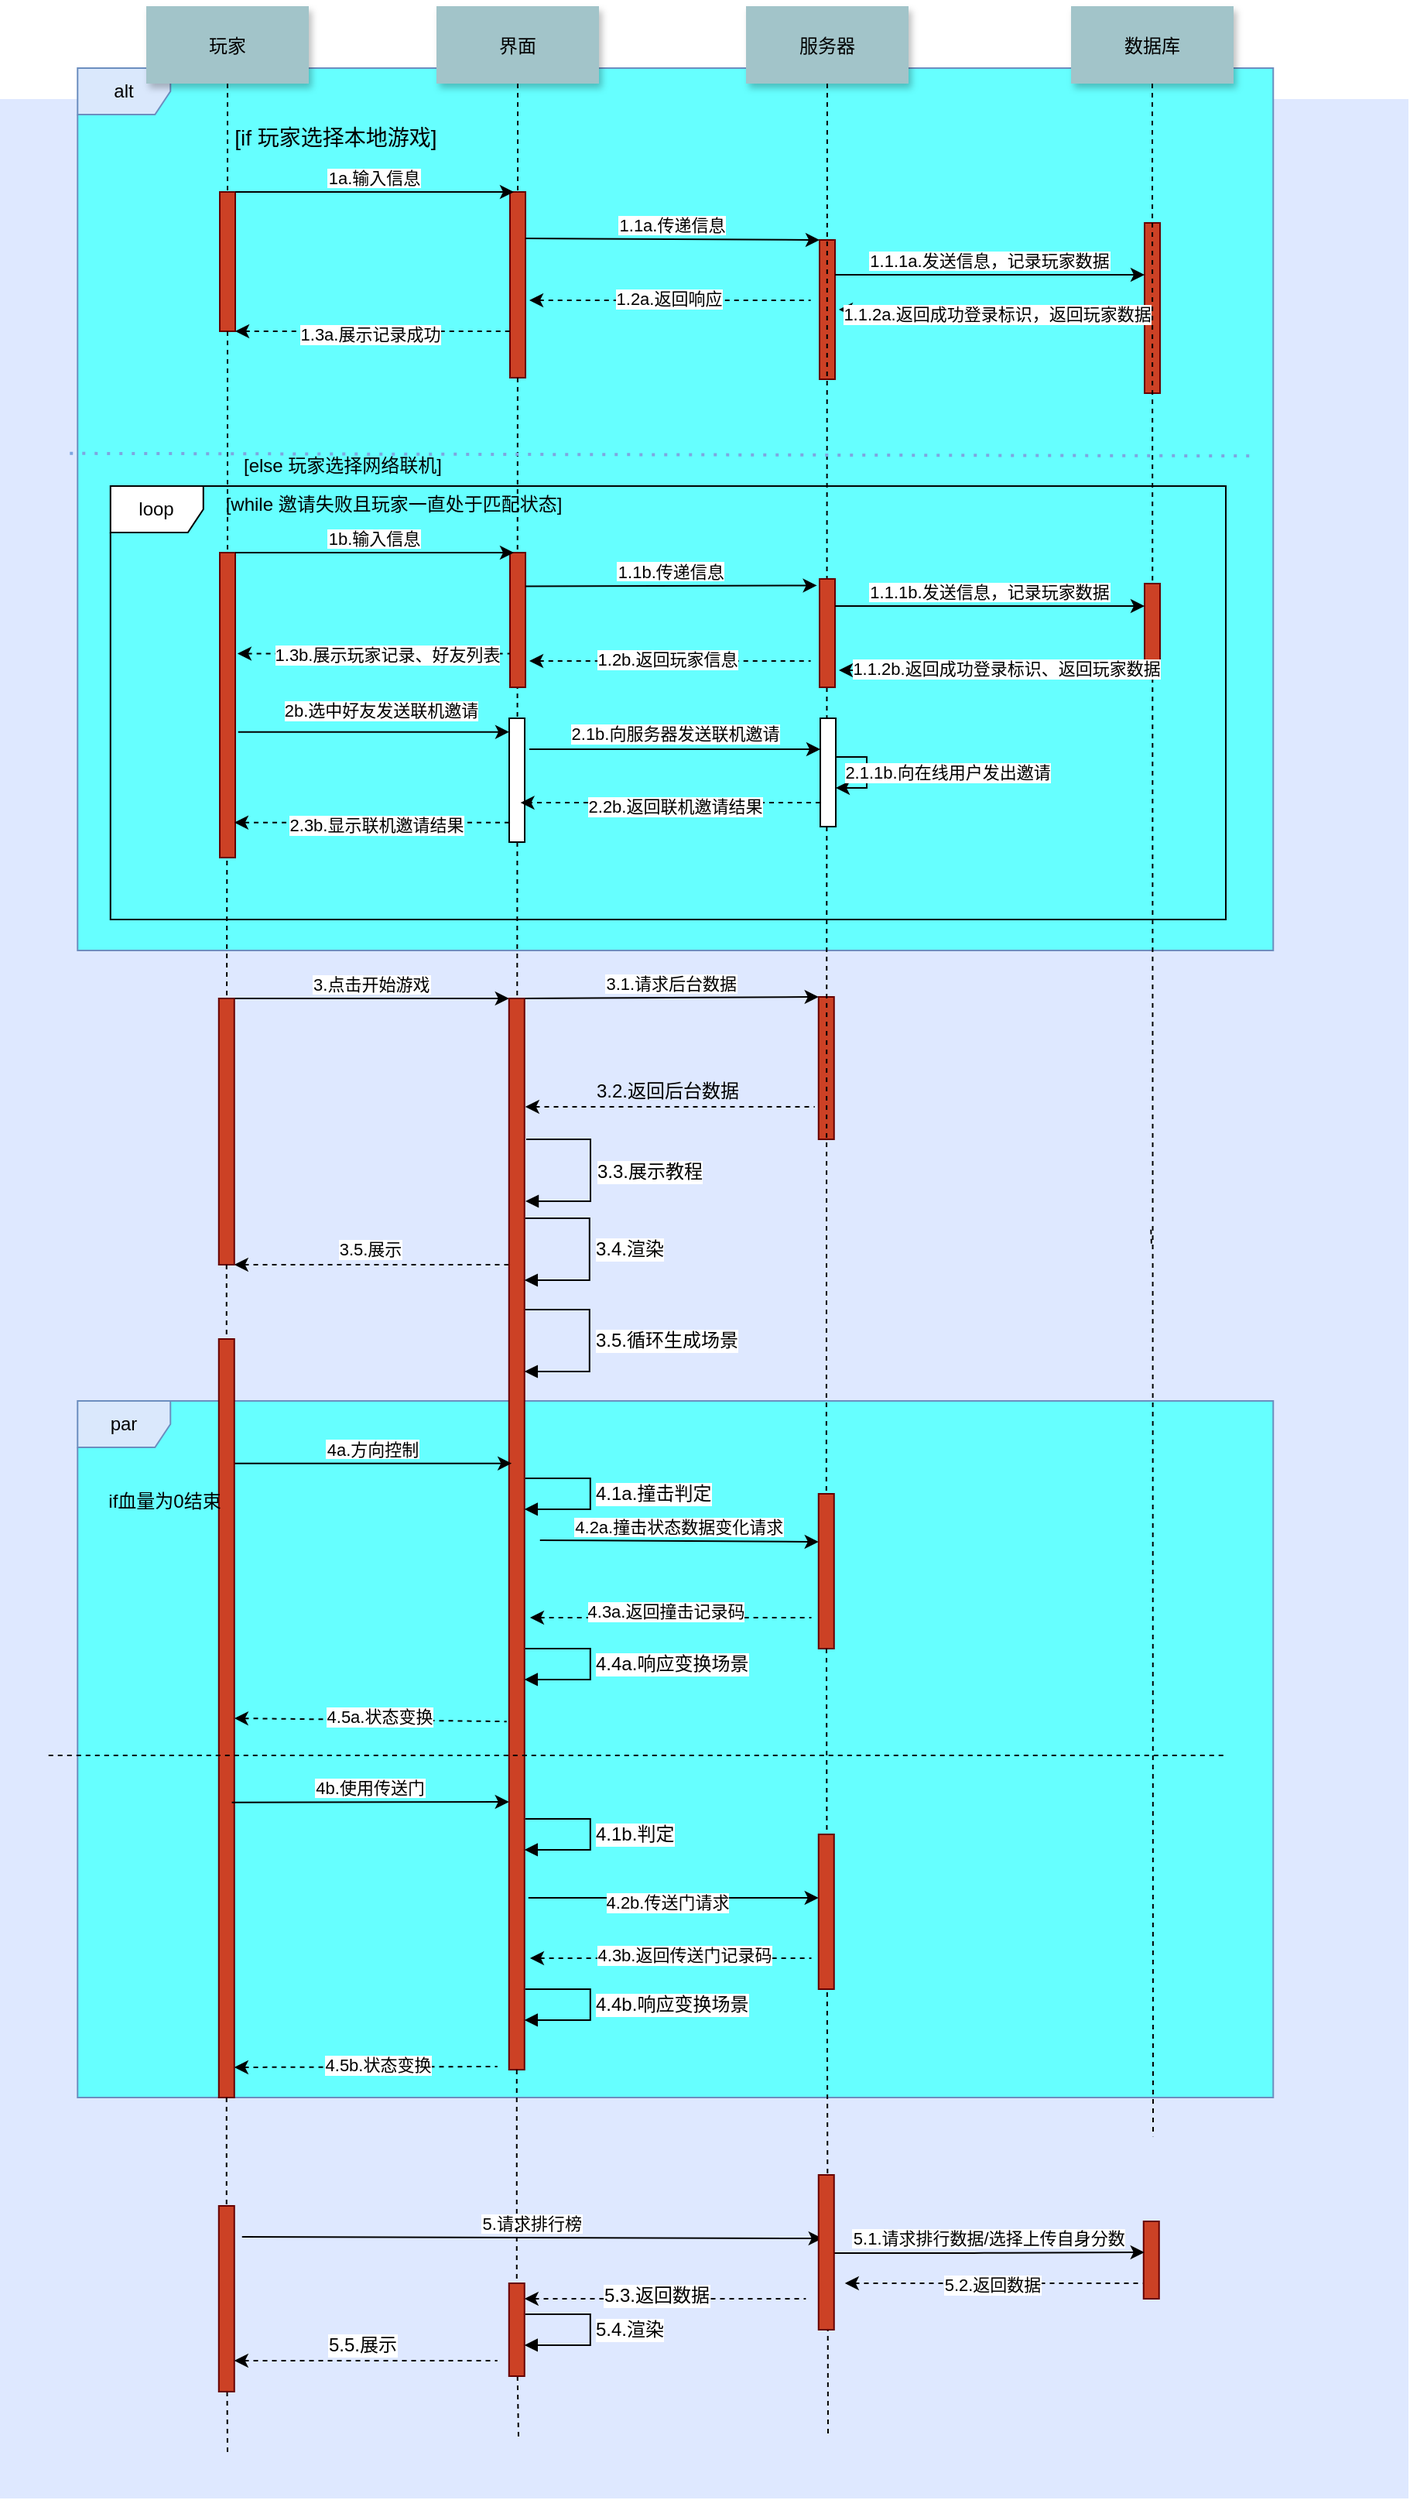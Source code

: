 <mxfile version="22.0.2" type="device">
  <diagram name="Page-1" id="9361dd3d-8414-5efd-6122-117bd74ce7a7">
    <mxGraphModel dx="1276" dy="614" grid="1" gridSize="10" guides="1" tooltips="1" connect="1" arrows="1" fold="1" page="0" pageScale="1.5" pageWidth="826" pageHeight="1169" background="none" math="0" shadow="0">
      <root>
        <mxCell id="0" />
        <mxCell id="1" parent="0" />
        <mxCell id="69" value="" style="fillColor=#DEE8FF;strokeColor=none" parent="1" vertex="1">
          <mxGeometry x="58" y="120" width="910" height="1550" as="geometry" />
        </mxCell>
        <mxCell id="dkD6NxCFLu-4aFhRnU5z-73" value="alt" style="shape=umlFrame;whiteSpace=wrap;html=1;pointerEvents=0;strokeColor=#6c8ebf;align=center;verticalAlign=middle;fontFamily=Helvetica;fontSize=12;fillColor=#dae8fc;swimlaneFillColor=#66FFFF;gradientColor=none;" parent="1" vertex="1">
          <mxGeometry x="108.13" y="100" width="772.5" height="570" as="geometry" />
        </mxCell>
        <mxCell id="2" value="" style="fillColor=#CC4125;strokeColor=#660000" parent="1" vertex="1">
          <mxGeometry x="200" y="180" width="10" height="90" as="geometry" />
        </mxCell>
        <mxCell id="aKZv6e6ZUq6rgTHrsGAA-165" value="par" style="shape=umlFrame;whiteSpace=wrap;html=1;pointerEvents=0;strokeColor=#6c8ebf;align=center;verticalAlign=middle;fontFamily=Helvetica;fontSize=12;fillColor=#dae8fc;swimlaneFillColor=#66FFFF;gradientColor=none;" parent="1" vertex="1">
          <mxGeometry x="108.13" y="961" width="772.5" height="450" as="geometry" />
        </mxCell>
        <mxCell id="4" value="玩家" style="shadow=1;fillColor=#A2C4C9;strokeColor=none" parent="1" vertex="1">
          <mxGeometry x="152.5" y="60" width="105" height="50" as="geometry" />
        </mxCell>
        <mxCell id="6" value="" style="fillColor=#CC4125;strokeColor=#660000" parent="1" vertex="1">
          <mxGeometry x="387.5" y="180" width="10" height="120" as="geometry" />
        </mxCell>
        <mxCell id="7" value="界面" style="shadow=1;fillColor=#A2C4C9;strokeColor=none" parent="1" vertex="1">
          <mxGeometry x="340" y="60" width="105" height="50" as="geometry" />
        </mxCell>
        <mxCell id="8" value="" style="edgeStyle=none;endArrow=none;dashed=1" parent="1" source="7" target="6" edge="1">
          <mxGeometry x="272.335" y="165" width="100" height="100" as="geometry">
            <mxPoint x="347.259" y="110" as="sourcePoint" />
            <mxPoint x="347.576" y="165" as="targetPoint" />
          </mxGeometry>
        </mxCell>
        <mxCell id="9" value="1a.输入信息" style="edgeStyle=none;verticalLabelPosition=top;verticalAlign=bottom;entryX=0.25;entryY=0;entryDx=0;entryDy=0;exitX=1;exitY=0;exitDx=0;exitDy=0;" parent="1" source="2" target="6" edge="1">
          <mxGeometry x="220" y="92" width="100" height="100" as="geometry">
            <mxPoint x="210" y="179.5" as="sourcePoint" />
            <mxPoint x="380" y="180" as="targetPoint" />
          </mxGeometry>
        </mxCell>
        <mxCell id="11" value="" style="edgeStyle=none;verticalLabelPosition=top;verticalAlign=bottom;endArrow=none;startArrow=classic;dashed=1;entryX=0;entryY=0.75;entryDx=0;entryDy=0;exitX=1;exitY=1;exitDx=0;exitDy=0;" parent="1" source="2" target="6" edge="1">
          <mxGeometry x="220" y="172.259" width="100" height="100" as="geometry">
            <mxPoint x="208" y="271" as="sourcePoint" />
            <mxPoint x="380" y="280" as="targetPoint" />
          </mxGeometry>
        </mxCell>
        <mxCell id="KXZ4C-rIW4Nn845rcyA1-80" value="1.3a.展示记录成功" style="edgeLabel;html=1;align=center;verticalAlign=middle;resizable=0;points=[];" parent="11" vertex="1" connectable="0">
          <mxGeometry relative="1" as="geometry">
            <mxPoint x="-2" y="2" as="offset" />
          </mxGeometry>
        </mxCell>
        <mxCell id="21" value="" style="fillColor=#CC4125;strokeColor=#660000" parent="1" vertex="1">
          <mxGeometry x="587.5" y="211" width="10" height="90" as="geometry" />
        </mxCell>
        <mxCell id="22" value="服务器" style="shadow=1;fillColor=#A2C4C9;strokeColor=none" parent="1" vertex="1">
          <mxGeometry x="540" y="60" width="105" height="50" as="geometry" />
        </mxCell>
        <mxCell id="24" value="数据库" style="shadow=1;fillColor=#A2C4C9;strokeColor=none" parent="1" vertex="1">
          <mxGeometry x="750" y="60" width="105" height="50" as="geometry" />
        </mxCell>
        <mxCell id="26" value="" style="fillColor=#CC4125;strokeColor=#660000" parent="1" vertex="1">
          <mxGeometry x="797.5" y="200" width="10" height="110" as="geometry" />
        </mxCell>
        <mxCell id="33" value="" style="edgeStyle=elbowEdgeStyle;elbow=horizontal;endArrow=none;dashed=1" parent="1" source="4" target="2" edge="1">
          <mxGeometry x="230.0" y="310" width="100" height="100" as="geometry">
            <mxPoint x="230.0" y="410" as="sourcePoint" />
            <mxPoint x="330" y="310" as="targetPoint" />
          </mxGeometry>
        </mxCell>
        <mxCell id="34" value="1.1.1a.发送信息，记录玩家数据" style="edgeStyle=elbowEdgeStyle;elbow=vertical;verticalLabelPosition=top;verticalAlign=bottom;exitX=1;exitY=0.25;exitDx=0;exitDy=0;" parent="1" source="21" target="26" edge="1">
          <mxGeometry width="100" height="100" as="geometry">
            <mxPoint x="597.5" y="210.44" as="sourcePoint" />
            <mxPoint x="715.0" y="210.44" as="targetPoint" />
            <Array as="points" />
            <mxPoint as="offset" />
          </mxGeometry>
        </mxCell>
        <mxCell id="44" value="" style="edgeStyle=none;dashed=1;endArrow=none" parent="1" source="aKZv6e6ZUq6rgTHrsGAA-171" edge="1">
          <mxGeometry x="50" y="300" width="100" height="100" as="geometry">
            <mxPoint x="50" y="570" as="sourcePoint" />
            <mxPoint x="205" y="1640" as="targetPoint" />
          </mxGeometry>
        </mxCell>
        <mxCell id="52" value="" style="edgeStyle=none;endArrow=none;dashed=1" parent="1" source="aKZv6e6ZUq6rgTHrsGAA-185" edge="1">
          <mxGeometry x="376.571" y="339.697" width="100" height="100" as="geometry">
            <mxPoint x="451.736" y="454.697" as="sourcePoint" />
            <mxPoint x="393" y="1630" as="targetPoint" />
          </mxGeometry>
        </mxCell>
        <mxCell id="aKZv6e6ZUq6rgTHrsGAA-97" value="1.1a.传递信息" style="edgeStyle=none;verticalLabelPosition=top;verticalAlign=bottom;entryX=0;entryY=0;entryDx=0;entryDy=0;exitX=1;exitY=0.25;exitDx=0;exitDy=0;" parent="1" source="6" target="21" edge="1">
          <mxGeometry width="100" height="100" as="geometry">
            <mxPoint x="400" y="200" as="sourcePoint" />
            <mxPoint x="570" y="201" as="targetPoint" />
            <mxPoint as="offset" />
          </mxGeometry>
        </mxCell>
        <mxCell id="aKZv6e6ZUq6rgTHrsGAA-99" value="" style="edgeStyle=none;verticalLabelPosition=top;verticalAlign=bottom;endArrow=none;startArrow=classic;dashed=1;" parent="1" edge="1">
          <mxGeometry x="220" y="172.259" width="100" height="100" as="geometry">
            <mxPoint x="400" y="250" as="sourcePoint" />
            <mxPoint x="581.8" y="250" as="targetPoint" />
          </mxGeometry>
        </mxCell>
        <mxCell id="KXZ4C-rIW4Nn845rcyA1-79" value="1.2a.返回响应" style="edgeLabel;html=1;align=center;verticalAlign=middle;resizable=0;points=[];" parent="aKZv6e6ZUq6rgTHrsGAA-99" vertex="1" connectable="0">
          <mxGeometry relative="1" as="geometry">
            <mxPoint x="-1" y="-1" as="offset" />
          </mxGeometry>
        </mxCell>
        <mxCell id="aKZv6e6ZUq6rgTHrsGAA-101" value="" style="edgeStyle=none;verticalLabelPosition=top;verticalAlign=bottom;endArrow=none;startArrow=classic;dashed=1;entryX=0;entryY=0.5;entryDx=0;entryDy=0;" parent="1" target="26" edge="1">
          <mxGeometry x="220" y="172.259" width="100" height="100" as="geometry">
            <mxPoint x="600" y="256" as="sourcePoint" />
            <mxPoint x="760" y="261" as="targetPoint" />
          </mxGeometry>
        </mxCell>
        <mxCell id="KXZ4C-rIW4Nn845rcyA1-76" value="1.1.2a.返回成功登录标识，返回玩家数据" style="edgeLabel;html=1;align=center;verticalAlign=middle;resizable=0;points=[];" parent="aKZv6e6ZUq6rgTHrsGAA-101" vertex="1" connectable="0">
          <mxGeometry relative="1" as="geometry">
            <mxPoint x="3" y="3" as="offset" />
          </mxGeometry>
        </mxCell>
        <mxCell id="aKZv6e6ZUq6rgTHrsGAA-106" value="3.点击开始游戏" style="edgeStyle=none;verticalLabelPosition=top;verticalAlign=bottom;entryX=0;entryY=0;entryDx=0;entryDy=0;exitX=1;exitY=0;exitDx=0;exitDy=0;" parent="1" source="aKZv6e6ZUq6rgTHrsGAA-140" target="aKZv6e6ZUq6rgTHrsGAA-121" edge="1">
          <mxGeometry x="220" y="92" width="100" height="100" as="geometry">
            <mxPoint x="209.38" y="700.5" as="sourcePoint" />
            <mxPoint x="379.38" y="701" as="targetPoint" />
          </mxGeometry>
        </mxCell>
        <mxCell id="aKZv6e6ZUq6rgTHrsGAA-107" value="" style="edgeStyle=none;verticalLabelPosition=top;verticalAlign=bottom;endArrow=none;startArrow=classic;dashed=1;exitX=1;exitY=1;exitDx=0;exitDy=0;entryX=0;entryY=0.25;entryDx=0;entryDy=0;" parent="1" source="aKZv6e6ZUq6rgTHrsGAA-140" edge="1">
          <mxGeometry x="220" y="172.259" width="100" height="100" as="geometry">
            <mxPoint x="204.38" y="842" as="sourcePoint" />
            <mxPoint x="386.88" y="873.0" as="targetPoint" />
          </mxGeometry>
        </mxCell>
        <mxCell id="vVaVagCECYT0QaN7H4A2-87" value="3.5.展示" style="edgeLabel;html=1;align=center;verticalAlign=middle;resizable=0;points=[];" parent="aKZv6e6ZUq6rgTHrsGAA-107" vertex="1" connectable="0">
          <mxGeometry relative="1" as="geometry">
            <mxPoint x="-2" y="-10" as="offset" />
          </mxGeometry>
        </mxCell>
        <mxCell id="aKZv6e6ZUq6rgTHrsGAA-109" value="" style="fillColor=#CC4125;strokeColor=#660000" parent="1" vertex="1">
          <mxGeometry x="586.88" y="700" width="10" height="92" as="geometry" />
        </mxCell>
        <mxCell id="aKZv6e6ZUq6rgTHrsGAA-116" value="" style="edgeStyle=elbowEdgeStyle;elbow=horizontal;endArrow=none;dashed=1" parent="1" edge="1">
          <mxGeometry x="932.259" y="240" width="100" height="100" as="geometry">
            <mxPoint x="801.639" y="850.394" as="sourcePoint" />
            <mxPoint x="801.999" y="861" as="targetPoint" />
            <Array as="points" />
          </mxGeometry>
        </mxCell>
        <mxCell id="aKZv6e6ZUq6rgTHrsGAA-117" value="3.1.请求后台数据" style="edgeStyle=none;verticalLabelPosition=top;verticalAlign=bottom;entryX=0;entryY=0;entryDx=0;entryDy=0;exitX=1;exitY=0;exitDx=0;exitDy=0;" parent="1" source="aKZv6e6ZUq6rgTHrsGAA-121" target="aKZv6e6ZUq6rgTHrsGAA-109" edge="1">
          <mxGeometry width="100" height="100" as="geometry">
            <mxPoint x="449.38" y="721" as="sourcePoint" />
            <mxPoint x="579.38" y="722" as="targetPoint" />
            <mxPoint as="offset" />
          </mxGeometry>
        </mxCell>
        <mxCell id="aKZv6e6ZUq6rgTHrsGAA-118" value="" style="edgeStyle=none;verticalLabelPosition=top;verticalAlign=bottom;endArrow=none;startArrow=classic;dashed=1;" parent="1" edge="1">
          <mxGeometry x="220" y="172.259" width="100" height="100" as="geometry">
            <mxPoint x="397.38" y="771" as="sourcePoint" />
            <mxPoint x="584.38" y="771" as="targetPoint" />
          </mxGeometry>
        </mxCell>
        <mxCell id="aKZv6e6ZUq6rgTHrsGAA-122" value="" style="edgeStyle=none;endArrow=none;dashed=1" parent="1" source="6" target="aKZv6e6ZUq6rgTHrsGAA-121" edge="1">
          <mxGeometry x="376.571" y="339.697" width="100" height="100" as="geometry">
            <mxPoint x="393" y="300" as="sourcePoint" />
            <mxPoint x="393" y="810" as="targetPoint" />
          </mxGeometry>
        </mxCell>
        <mxCell id="aKZv6e6ZUq6rgTHrsGAA-121" value="" style="fillColor=#CC4125;strokeColor=#660000" parent="1" vertex="1">
          <mxGeometry x="386.88" y="701" width="10" height="692" as="geometry" />
        </mxCell>
        <mxCell id="aKZv6e6ZUq6rgTHrsGAA-128" value="3.4.渲染" style="html=1;align=left;spacingLeft=2;endArrow=block;rounded=0;edgeStyle=orthogonalEdgeStyle;curved=0;rounded=0;fontFamily=Helvetica;fontSize=12;fontColor=default;" parent="1" edge="1">
          <mxGeometry relative="1" as="geometry">
            <mxPoint x="397.38" y="843" as="sourcePoint" />
            <Array as="points">
              <mxPoint x="396.88" y="843" />
              <mxPoint x="438.88" y="843" />
              <mxPoint x="438.88" y="883" />
              <mxPoint x="396.88" y="883" />
            </Array>
            <mxPoint x="396.88" y="883" as="targetPoint" />
          </mxGeometry>
        </mxCell>
        <mxCell id="aKZv6e6ZUq6rgTHrsGAA-132" value="4a.方向控制" style="edgeStyle=none;verticalLabelPosition=top;verticalAlign=bottom;exitX=1;exitY=0.164;exitDx=0;exitDy=0;exitPerimeter=0;entryX=0.172;entryY=0.434;entryDx=0;entryDy=0;entryPerimeter=0;" parent="1" source="aKZv6e6ZUq6rgTHrsGAA-142" target="aKZv6e6ZUq6rgTHrsGAA-121" edge="1">
          <mxGeometry x="220" y="92" width="100" height="100" as="geometry">
            <mxPoint x="212.95" y="1001" as="sourcePoint" />
            <mxPoint x="382.95" y="1001.5" as="targetPoint" />
          </mxGeometry>
        </mxCell>
        <mxCell id="aKZv6e6ZUq6rgTHrsGAA-134" value="4.2a.撞击状态数据变化请求" style="edgeStyle=none;verticalLabelPosition=top;verticalAlign=bottom;" parent="1" edge="1">
          <mxGeometry width="100" height="100" as="geometry">
            <mxPoint x="406.88" y="1051" as="sourcePoint" />
            <mxPoint x="586.88" y="1052" as="targetPoint" />
            <mxPoint as="offset" />
          </mxGeometry>
        </mxCell>
        <mxCell id="aKZv6e6ZUq6rgTHrsGAA-135" value="" style="edgeStyle=none;verticalLabelPosition=top;verticalAlign=bottom;endArrow=none;startArrow=classic;dashed=1;" parent="1" edge="1">
          <mxGeometry x="220" y="172.259" width="100" height="100" as="geometry">
            <mxPoint x="400.45" y="1101" as="sourcePoint" />
            <mxPoint x="582.25" y="1101" as="targetPoint" />
          </mxGeometry>
        </mxCell>
        <mxCell id="KXZ4C-rIW4Nn845rcyA1-69" value="4.3a.返回撞击记录码" style="edgeLabel;html=1;align=center;verticalAlign=middle;resizable=0;points=[];" parent="aKZv6e6ZUq6rgTHrsGAA-135" vertex="1" connectable="0">
          <mxGeometry relative="1" as="geometry">
            <mxPoint x="-4" y="-4" as="offset" />
          </mxGeometry>
        </mxCell>
        <mxCell id="aKZv6e6ZUq6rgTHrsGAA-136" value="" style="edgeStyle=none;verticalLabelPosition=top;verticalAlign=bottom;endArrow=none;startArrow=classic;dashed=1;exitX=1;exitY=0.5;exitDx=0;exitDy=0;entryX=-0.15;entryY=0.675;entryDx=0;entryDy=0;entryPerimeter=0;" parent="1" source="aKZv6e6ZUq6rgTHrsGAA-142" target="aKZv6e6ZUq6rgTHrsGAA-121" edge="1">
          <mxGeometry x="220" y="172.259" width="100" height="100" as="geometry">
            <mxPoint x="209.38" y="1171.5" as="sourcePoint" />
            <mxPoint x="379.38" y="1171" as="targetPoint" />
          </mxGeometry>
        </mxCell>
        <mxCell id="KXZ4C-rIW4Nn845rcyA1-72" value="4.5a.状态变换" style="edgeLabel;html=1;align=center;verticalAlign=middle;resizable=0;points=[];" parent="aKZv6e6ZUq6rgTHrsGAA-136" vertex="1" connectable="0">
          <mxGeometry relative="1" as="geometry">
            <mxPoint x="5" y="-2" as="offset" />
          </mxGeometry>
        </mxCell>
        <mxCell id="aKZv6e6ZUq6rgTHrsGAA-138" value="4.1a.撞击判定" style="html=1;align=left;spacingLeft=2;endArrow=block;rounded=0;edgeStyle=orthogonalEdgeStyle;curved=0;rounded=0;fontFamily=Helvetica;fontSize=12;fontColor=default;" parent="1" edge="1">
          <mxGeometry relative="1" as="geometry">
            <mxPoint x="397.38" y="1010.99" as="sourcePoint" />
            <Array as="points">
              <mxPoint x="397.38" y="1010.99" />
              <mxPoint x="439.38" y="1010.99" />
              <mxPoint x="439.38" y="1030.99" />
            </Array>
            <mxPoint x="396.88" y="1030.98" as="targetPoint" />
          </mxGeometry>
        </mxCell>
        <mxCell id="aKZv6e6ZUq6rgTHrsGAA-139" value="4.4a.响应变换场景" style="html=1;align=left;spacingLeft=2;endArrow=block;rounded=0;edgeStyle=orthogonalEdgeStyle;curved=0;rounded=0;fontFamily=Helvetica;fontSize=12;fontColor=default;" parent="1" edge="1">
          <mxGeometry relative="1" as="geometry">
            <mxPoint x="397.38" y="1121" as="sourcePoint" />
            <Array as="points">
              <mxPoint x="397.38" y="1121" />
              <mxPoint x="439.38" y="1121" />
              <mxPoint x="439.38" y="1141" />
            </Array>
            <mxPoint x="396.88" y="1140.99" as="targetPoint" />
          </mxGeometry>
        </mxCell>
        <mxCell id="aKZv6e6ZUq6rgTHrsGAA-141" value="" style="edgeStyle=none;dashed=1;endArrow=none" parent="1" target="aKZv6e6ZUq6rgTHrsGAA-140" edge="1">
          <mxGeometry x="50" y="300" width="100" height="100" as="geometry">
            <mxPoint x="204.722" y="570" as="sourcePoint" />
            <mxPoint x="205" y="1450" as="targetPoint" />
          </mxGeometry>
        </mxCell>
        <mxCell id="aKZv6e6ZUq6rgTHrsGAA-140" value="" style="fillColor=#CC4125;strokeColor=#660000" parent="1" vertex="1">
          <mxGeometry x="199.38" y="701" width="10" height="172" as="geometry" />
        </mxCell>
        <mxCell id="aKZv6e6ZUq6rgTHrsGAA-143" value="" style="edgeStyle=none;dashed=1;endArrow=none" parent="1" source="aKZv6e6ZUq6rgTHrsGAA-140" target="aKZv6e6ZUq6rgTHrsGAA-142" edge="1">
          <mxGeometry x="50" y="300" width="100" height="100" as="geometry">
            <mxPoint x="204.38" y="861" as="sourcePoint" />
            <mxPoint x="204.38" y="1761" as="targetPoint" />
          </mxGeometry>
        </mxCell>
        <mxCell id="aKZv6e6ZUq6rgTHrsGAA-142" value="" style="fillColor=#CC4125;strokeColor=#660000" parent="1" vertex="1">
          <mxGeometry x="199.38" y="921" width="10" height="490" as="geometry" />
        </mxCell>
        <mxCell id="aKZv6e6ZUq6rgTHrsGAA-145" value="3.5.循环生成场景" style="html=1;align=left;spacingLeft=2;endArrow=block;rounded=0;edgeStyle=orthogonalEdgeStyle;curved=0;rounded=0;fontFamily=Helvetica;fontSize=12;fontColor=default;" parent="1" edge="1">
          <mxGeometry x="0.004" relative="1" as="geometry">
            <mxPoint x="397.38" y="902" as="sourcePoint" />
            <Array as="points">
              <mxPoint x="396.88" y="902" />
              <mxPoint x="438.88" y="902" />
              <mxPoint x="438.88" y="942" />
              <mxPoint x="396.88" y="942" />
            </Array>
            <mxPoint x="396.88" y="942" as="targetPoint" />
            <mxPoint as="offset" />
          </mxGeometry>
        </mxCell>
        <mxCell id="aKZv6e6ZUq6rgTHrsGAA-147" value="" style="edgeStyle=none;endArrow=none;dashed=1" parent="1" source="22" target="aKZv6e6ZUq6rgTHrsGAA-146" edge="1">
          <mxGeometry x="614.488" y="175.0" width="100" height="100" as="geometry">
            <mxPoint x="593" y="110" as="sourcePoint" />
            <mxPoint x="593" y="1360" as="targetPoint" />
          </mxGeometry>
        </mxCell>
        <mxCell id="aKZv6e6ZUq6rgTHrsGAA-146" value="" style="fillColor=#CC4125;strokeColor=#660000" parent="1" vertex="1">
          <mxGeometry x="586.88" y="1021" width="10" height="100" as="geometry" />
        </mxCell>
        <mxCell id="aKZv6e6ZUq6rgTHrsGAA-151" value="4b.使用传送门" style="edgeStyle=none;verticalLabelPosition=top;verticalAlign=bottom;exitX=0.84;exitY=0.611;exitDx=0;exitDy=0;exitPerimeter=0;entryX=0;entryY=0.75;entryDx=0;entryDy=0;" parent="1" source="aKZv6e6ZUq6rgTHrsGAA-142" target="aKZv6e6ZUq6rgTHrsGAA-121" edge="1">
          <mxGeometry width="100" height="100" as="geometry">
            <mxPoint x="212.95" y="1221" as="sourcePoint" />
            <mxPoint x="382.95" y="1221.5" as="targetPoint" />
            <mxPoint as="offset" />
          </mxGeometry>
        </mxCell>
        <mxCell id="aKZv6e6ZUq6rgTHrsGAA-152" value="" style="edgeStyle=none;verticalLabelPosition=top;verticalAlign=bottom;" parent="1" edge="1">
          <mxGeometry x="220" y="92" width="100" height="100" as="geometry">
            <mxPoint x="399.38" y="1282" as="sourcePoint" />
            <mxPoint x="586.88" y="1282" as="targetPoint" />
          </mxGeometry>
        </mxCell>
        <mxCell id="KXZ4C-rIW4Nn845rcyA1-71" value="4.2b.传送门请求" style="edgeLabel;html=1;align=center;verticalAlign=middle;resizable=0;points=[];" parent="aKZv6e6ZUq6rgTHrsGAA-152" vertex="1" connectable="0">
          <mxGeometry relative="1" as="geometry">
            <mxPoint x="-5" y="3" as="offset" />
          </mxGeometry>
        </mxCell>
        <mxCell id="aKZv6e6ZUq6rgTHrsGAA-153" value="" style="edgeStyle=none;verticalLabelPosition=top;verticalAlign=bottom;endArrow=none;startArrow=classic;dashed=1;" parent="1" edge="1">
          <mxGeometry x="220" y="172.259" width="100" height="100" as="geometry">
            <mxPoint x="400.45" y="1321" as="sourcePoint" />
            <mxPoint x="582.25" y="1321" as="targetPoint" />
          </mxGeometry>
        </mxCell>
        <mxCell id="KXZ4C-rIW4Nn845rcyA1-70" value="4.3b.返回传送门记录码" style="edgeLabel;html=1;align=center;verticalAlign=middle;resizable=0;points=[];" parent="aKZv6e6ZUq6rgTHrsGAA-153" vertex="1" connectable="0">
          <mxGeometry relative="1" as="geometry">
            <mxPoint x="8" y="-2" as="offset" />
          </mxGeometry>
        </mxCell>
        <mxCell id="aKZv6e6ZUq6rgTHrsGAA-154" value="" style="edgeStyle=none;verticalLabelPosition=top;verticalAlign=bottom;endArrow=none;startArrow=classic;dashed=1;exitX=1;exitY=0.75;exitDx=0;exitDy=0;" parent="1" edge="1">
          <mxGeometry x="220" y="172.259" width="100" height="100" as="geometry">
            <mxPoint x="209.38" y="1391.5" as="sourcePoint" />
            <mxPoint x="379.38" y="1391" as="targetPoint" />
          </mxGeometry>
        </mxCell>
        <mxCell id="KXZ4C-rIW4Nn845rcyA1-73" value="4.5b.状态变换" style="edgeLabel;html=1;align=center;verticalAlign=middle;resizable=0;points=[];" parent="aKZv6e6ZUq6rgTHrsGAA-154" vertex="1" connectable="0">
          <mxGeometry relative="1" as="geometry">
            <mxPoint x="7" y="-2" as="offset" />
          </mxGeometry>
        </mxCell>
        <mxCell id="aKZv6e6ZUq6rgTHrsGAA-155" value="4.1b.判定" style="html=1;align=left;spacingLeft=2;endArrow=block;rounded=0;edgeStyle=orthogonalEdgeStyle;curved=0;rounded=0;fontFamily=Helvetica;fontSize=12;fontColor=default;" parent="1" edge="1">
          <mxGeometry x="-0.005" relative="1" as="geometry">
            <mxPoint x="397.38" y="1230.99" as="sourcePoint" />
            <Array as="points">
              <mxPoint x="397.38" y="1230.99" />
              <mxPoint x="439.38" y="1230.99" />
              <mxPoint x="439.38" y="1250.99" />
            </Array>
            <mxPoint x="396.88" y="1250.98" as="targetPoint" />
            <mxPoint as="offset" />
          </mxGeometry>
        </mxCell>
        <mxCell id="aKZv6e6ZUq6rgTHrsGAA-156" value="4.4b.响应变换场景" style="html=1;align=left;spacingLeft=2;endArrow=block;rounded=0;edgeStyle=orthogonalEdgeStyle;curved=0;rounded=0;fontFamily=Helvetica;fontSize=12;fontColor=default;" parent="1" edge="1">
          <mxGeometry x="-0.005" relative="1" as="geometry">
            <mxPoint x="397.38" y="1341" as="sourcePoint" />
            <Array as="points">
              <mxPoint x="397.38" y="1341" />
              <mxPoint x="439.38" y="1341" />
              <mxPoint x="439.38" y="1361" />
            </Array>
            <mxPoint x="396.88" y="1360.99" as="targetPoint" />
            <mxPoint as="offset" />
          </mxGeometry>
        </mxCell>
        <mxCell id="aKZv6e6ZUq6rgTHrsGAA-167" value="" style="endArrow=none;dashed=1;html=1;rounded=0;fontFamily=Helvetica;fontSize=12;fontColor=default;" parent="1" edge="1">
          <mxGeometry width="50" height="50" relative="1" as="geometry">
            <mxPoint x="89.38" y="1190" as="sourcePoint" />
            <mxPoint x="849.38" y="1190" as="targetPoint" />
          </mxGeometry>
        </mxCell>
        <mxCell id="aKZv6e6ZUq6rgTHrsGAA-169" value="if血量为0结束" style="text;html=1;align=center;verticalAlign=middle;resizable=0;points=[];autosize=1;strokeColor=none;fillColor=none;fontSize=12;fontFamily=Helvetica;fontColor=default;" parent="1" vertex="1">
          <mxGeometry x="114.38" y="1011" width="100" height="30" as="geometry" />
        </mxCell>
        <mxCell id="aKZv6e6ZUq6rgTHrsGAA-172" value="" style="edgeStyle=none;dashed=1;endArrow=none" parent="1" source="aKZv6e6ZUq6rgTHrsGAA-142" target="aKZv6e6ZUq6rgTHrsGAA-171" edge="1">
          <mxGeometry x="50" y="300" width="100" height="100" as="geometry">
            <mxPoint x="204.38" y="1441" as="sourcePoint" />
            <mxPoint x="204.38" y="1761" as="targetPoint" />
          </mxGeometry>
        </mxCell>
        <mxCell id="aKZv6e6ZUq6rgTHrsGAA-171" value="" style="fillColor=#CC4125;strokeColor=#660000" parent="1" vertex="1">
          <mxGeometry x="199.38" y="1481" width="10" height="120" as="geometry" />
        </mxCell>
        <mxCell id="aKZv6e6ZUq6rgTHrsGAA-178" value="" style="edgeStyle=none;endArrow=none;dashed=1;exitX=0.5;exitY=1;exitDx=0;exitDy=0;" parent="1" source="24" edge="1">
          <mxGeometry x="727.335" y="165" width="100" height="100" as="geometry">
            <mxPoint x="803" y="110" as="sourcePoint" />
            <mxPoint x="803" y="1436.14" as="targetPoint" />
          </mxGeometry>
        </mxCell>
        <mxCell id="aKZv6e6ZUq6rgTHrsGAA-173" value="5.请求排行榜" style="edgeStyle=none;verticalLabelPosition=top;verticalAlign=bottom;" parent="1" edge="1">
          <mxGeometry x="220" y="92" width="100" height="100" as="geometry">
            <mxPoint x="214.38" y="1501" as="sourcePoint" />
            <mxPoint x="589.38" y="1502" as="targetPoint" />
          </mxGeometry>
        </mxCell>
        <mxCell id="aKZv6e6ZUq6rgTHrsGAA-176" value="" style="edgeStyle=none;endArrow=none;dashed=1" parent="1" source="aKZv6e6ZUq6rgTHrsGAA-146" edge="1">
          <mxGeometry x="614.488" y="175.0" width="100" height="100" as="geometry">
            <mxPoint x="593" y="980" as="sourcePoint" />
            <mxPoint x="593" y="1630" as="targetPoint" />
          </mxGeometry>
        </mxCell>
        <mxCell id="aKZv6e6ZUq6rgTHrsGAA-179" value="" style="fillColor=#CC4125;strokeColor=#660000" parent="1" vertex="1">
          <mxGeometry x="796.88" y="1491" width="10" height="50" as="geometry" />
        </mxCell>
        <mxCell id="aKZv6e6ZUq6rgTHrsGAA-180" value="" style="edgeStyle=none;verticalLabelPosition=top;verticalAlign=bottom;endArrow=none;startArrow=classic;dashed=1;" parent="1" edge="1">
          <mxGeometry x="220" y="172.259" width="100" height="100" as="geometry">
            <mxPoint x="603.88" y="1531" as="sourcePoint" />
            <mxPoint x="796.38" y="1531" as="targetPoint" />
          </mxGeometry>
        </mxCell>
        <mxCell id="KXZ4C-rIW4Nn845rcyA1-75" value="5.2.返回数据" style="edgeLabel;html=1;align=center;verticalAlign=middle;resizable=0;points=[];" parent="aKZv6e6ZUq6rgTHrsGAA-180" vertex="1" connectable="0">
          <mxGeometry relative="1" as="geometry">
            <mxPoint x="-2" y="1" as="offset" />
          </mxGeometry>
        </mxCell>
        <mxCell id="aKZv6e6ZUq6rgTHrsGAA-181" value="5.1.请求排行数据/选择上传自身分数" style="edgeStyle=elbowEdgeStyle;elbow=horizontal;verticalLabelPosition=top;verticalAlign=bottom" parent="1" edge="1">
          <mxGeometry width="100" height="100" as="geometry">
            <mxPoint x="596.88" y="1511.44" as="sourcePoint" />
            <mxPoint x="797.38" y="1511" as="targetPoint" />
            <Array as="points" />
            <mxPoint as="offset" />
          </mxGeometry>
        </mxCell>
        <mxCell id="aKZv6e6ZUq6rgTHrsGAA-182" value="" style="fillColor=#CC4125;strokeColor=#660000" parent="1" vertex="1">
          <mxGeometry x="586.88" y="1461" width="10" height="100" as="geometry" />
        </mxCell>
        <mxCell id="aKZv6e6ZUq6rgTHrsGAA-184" value="" style="edgeStyle=none;verticalLabelPosition=top;verticalAlign=bottom;endArrow=none;startArrow=classic;dashed=1;" parent="1" edge="1">
          <mxGeometry x="220" y="172.259" width="100" height="100" as="geometry">
            <mxPoint x="396.88" y="1541" as="sourcePoint" />
            <mxPoint x="578.68" y="1541" as="targetPoint" />
          </mxGeometry>
        </mxCell>
        <mxCell id="aKZv6e6ZUq6rgTHrsGAA-189" value="5.3.返回数据" style="edgeLabel;html=1;align=center;verticalAlign=middle;resizable=0;points=[];fontSize=12;fontFamily=Helvetica;fontColor=default;" parent="aKZv6e6ZUq6rgTHrsGAA-184" vertex="1" connectable="0">
          <mxGeometry relative="1" as="geometry">
            <mxPoint x="-6" y="-2" as="offset" />
          </mxGeometry>
        </mxCell>
        <mxCell id="aKZv6e6ZUq6rgTHrsGAA-159" value="" style="fillColor=#CC4125;strokeColor=#660000" parent="1" vertex="1">
          <mxGeometry x="586.88" y="1241" width="10" height="100" as="geometry" />
        </mxCell>
        <mxCell id="aKZv6e6ZUq6rgTHrsGAA-186" value="" style="edgeStyle=none;endArrow=none;dashed=1" parent="1" source="aKZv6e6ZUq6rgTHrsGAA-121" target="aKZv6e6ZUq6rgTHrsGAA-185" edge="1">
          <mxGeometry x="376.571" y="339.697" width="100" height="100" as="geometry">
            <mxPoint x="392.38" y="1411" as="sourcePoint" />
            <mxPoint x="392.38" y="1771" as="targetPoint" />
          </mxGeometry>
        </mxCell>
        <mxCell id="aKZv6e6ZUq6rgTHrsGAA-185" value="" style="fillColor=#CC4125;strokeColor=#660000" parent="1" vertex="1">
          <mxGeometry x="386.88" y="1531" width="10" height="60" as="geometry" />
        </mxCell>
        <mxCell id="aKZv6e6ZUq6rgTHrsGAA-187" value="" style="edgeStyle=none;verticalLabelPosition=top;verticalAlign=bottom;endArrow=none;startArrow=classic;dashed=1;" parent="1" edge="1">
          <mxGeometry x="220" y="172.259" width="100" height="100" as="geometry">
            <mxPoint x="209.38" y="1581" as="sourcePoint" />
            <mxPoint x="379.38" y="1581" as="targetPoint" />
          </mxGeometry>
        </mxCell>
        <mxCell id="aKZv6e6ZUq6rgTHrsGAA-188" value="5.5.展示" style="edgeLabel;html=1;align=center;verticalAlign=middle;resizable=0;points=[];fontSize=12;fontFamily=Helvetica;fontColor=default;" parent="aKZv6e6ZUq6rgTHrsGAA-187" vertex="1" connectable="0">
          <mxGeometry relative="1" as="geometry">
            <mxPoint x="-3" y="-10" as="offset" />
          </mxGeometry>
        </mxCell>
        <mxCell id="aKZv6e6ZUq6rgTHrsGAA-190" value="5.4.渲染" style="html=1;align=left;spacingLeft=2;endArrow=block;rounded=0;edgeStyle=orthogonalEdgeStyle;curved=0;rounded=0;fontFamily=Helvetica;fontSize=12;fontColor=default;" parent="1" edge="1">
          <mxGeometry x="-0.005" relative="1" as="geometry">
            <mxPoint x="397.38" y="1551" as="sourcePoint" />
            <Array as="points">
              <mxPoint x="397.38" y="1551" />
              <mxPoint x="439.38" y="1551" />
              <mxPoint x="439.38" y="1571" />
            </Array>
            <mxPoint x="396.88" y="1570.99" as="targetPoint" />
            <mxPoint as="offset" />
          </mxGeometry>
        </mxCell>
        <mxCell id="vVaVagCECYT0QaN7H4A2-86" value="3.2.返回后台数据" style="text;html=1;align=center;verticalAlign=middle;resizable=0;points=[];autosize=1;strokeColor=none;fillColor=none;" parent="1" vertex="1">
          <mxGeometry x="429.38" y="746" width="120" height="30" as="geometry" />
        </mxCell>
        <mxCell id="dkD6NxCFLu-4aFhRnU5z-71" value="" style="endArrow=none;dashed=1;html=1;dashPattern=1 3;strokeWidth=2;rounded=0;exitX=0;exitY=0.498;exitDx=0;exitDy=0;exitPerimeter=0;entryX=0.994;entryY=0.501;entryDx=0;entryDy=0;entryPerimeter=0;strokeColor=#7EA6E0;" parent="1" edge="1">
          <mxGeometry width="50" height="50" relative="1" as="geometry">
            <mxPoint x="103.13" y="348.9" as="sourcePoint" />
            <mxPoint x="870.995" y="350.55" as="targetPoint" />
          </mxGeometry>
        </mxCell>
        <mxCell id="dkD6NxCFLu-4aFhRnU5z-72" value="[if 玩家选择本地游戏]" style="text;html=1;strokeColor=none;fillColor=none;align=center;verticalAlign=middle;whiteSpace=wrap;rounded=0;fontSize=14;" parent="1" vertex="1">
          <mxGeometry x="190" y="130" width="170" height="30" as="geometry" />
        </mxCell>
        <mxCell id="dkD6NxCFLu-4aFhRnU5z-74" value="[else 玩家选择网络联机]" style="text;html=1;strokeColor=none;fillColor=none;align=center;verticalAlign=middle;whiteSpace=wrap;rounded=0;" parent="1" vertex="1">
          <mxGeometry x="209.38" y="342" width="140.62" height="30" as="geometry" />
        </mxCell>
        <mxCell id="dkD6NxCFLu-4aFhRnU5z-75" value="" style="edgeStyle=none;dashed=1;endArrow=none" parent="1" source="2" edge="1">
          <mxGeometry x="50" y="300" width="100" height="100" as="geometry">
            <mxPoint x="205" y="270" as="sourcePoint" />
            <mxPoint x="205" y="440" as="targetPoint" />
          </mxGeometry>
        </mxCell>
        <mxCell id="dkD6NxCFLu-4aFhRnU5z-83" value="loop" style="shape=umlFrame;whiteSpace=wrap;html=1;pointerEvents=0;" parent="1" vertex="1">
          <mxGeometry x="129.38" y="370" width="720.62" height="280" as="geometry" />
        </mxCell>
        <mxCell id="dkD6NxCFLu-4aFhRnU5z-113" value="" style="fillColor=#CC4125;strokeColor=#660000" parent="1" vertex="1">
          <mxGeometry x="200" y="413" width="10" height="197" as="geometry" />
        </mxCell>
        <mxCell id="dkD6NxCFLu-4aFhRnU5z-114" value="" style="fillColor=#CC4125;strokeColor=#660000" parent="1" vertex="1">
          <mxGeometry x="387.5" y="413" width="10" height="87" as="geometry" />
        </mxCell>
        <mxCell id="dkD6NxCFLu-4aFhRnU5z-115" value="1b.输入信息" style="edgeStyle=none;verticalLabelPosition=top;verticalAlign=bottom;entryX=0.25;entryY=0;entryDx=0;entryDy=0;exitX=1;exitY=0;exitDx=0;exitDy=0;" parent="1" source="dkD6NxCFLu-4aFhRnU5z-113" target="dkD6NxCFLu-4aFhRnU5z-114" edge="1">
          <mxGeometry width="100" height="100" as="geometry">
            <mxPoint x="210" y="412.5" as="sourcePoint" />
            <mxPoint x="380" y="413" as="targetPoint" />
            <mxPoint as="offset" />
          </mxGeometry>
        </mxCell>
        <mxCell id="dkD6NxCFLu-4aFhRnU5z-116" value="" style="edgeStyle=none;verticalLabelPosition=top;verticalAlign=bottom;endArrow=none;startArrow=classic;dashed=1;exitX=1.143;exitY=0.331;exitDx=0;exitDy=0;entryX=0;entryY=0.75;entryDx=0;entryDy=0;exitPerimeter=0;" parent="1" source="dkD6NxCFLu-4aFhRnU5z-113" target="dkD6NxCFLu-4aFhRnU5z-114" edge="1">
          <mxGeometry x="220" y="172.259" width="100" height="100" as="geometry">
            <mxPoint x="208" y="504" as="sourcePoint" />
            <mxPoint x="390" y="493" as="targetPoint" />
          </mxGeometry>
        </mxCell>
        <mxCell id="KXZ4C-rIW4Nn845rcyA1-84" value="1.3b.展示玩家记录、好友列表" style="edgeLabel;html=1;align=center;verticalAlign=middle;resizable=0;points=[];" parent="dkD6NxCFLu-4aFhRnU5z-116" vertex="1" connectable="0">
          <mxGeometry relative="1" as="geometry">
            <mxPoint x="8" y="1" as="offset" />
          </mxGeometry>
        </mxCell>
        <mxCell id="dkD6NxCFLu-4aFhRnU5z-117" value="" style="fillColor=#CC4125;strokeColor=#660000" parent="1" vertex="1">
          <mxGeometry x="587.5" y="430" width="10" height="70" as="geometry" />
        </mxCell>
        <mxCell id="dkD6NxCFLu-4aFhRnU5z-118" value="" style="fillColor=#CC4125;strokeColor=#660000" parent="1" vertex="1">
          <mxGeometry x="797.5" y="433" width="10" height="57" as="geometry" />
        </mxCell>
        <mxCell id="dkD6NxCFLu-4aFhRnU5z-119" value="1.1.1b.发送信息，记录玩家数据" style="edgeStyle=elbowEdgeStyle;elbow=vertical;verticalLabelPosition=top;verticalAlign=bottom;exitX=1;exitY=0.25;exitDx=0;exitDy=0;" parent="1" source="dkD6NxCFLu-4aFhRnU5z-117" target="dkD6NxCFLu-4aFhRnU5z-118" edge="1">
          <mxGeometry width="100" height="100" as="geometry">
            <mxPoint x="597.5" y="443.44" as="sourcePoint" />
            <mxPoint x="715.0" y="443.44" as="targetPoint" />
            <Array as="points" />
            <mxPoint as="offset" />
          </mxGeometry>
        </mxCell>
        <mxCell id="dkD6NxCFLu-4aFhRnU5z-120" value="1.1b.传递信息" style="edgeStyle=none;verticalLabelPosition=top;verticalAlign=bottom;entryX=-0.169;entryY=0.06;entryDx=0;entryDy=0;exitX=1;exitY=0.25;exitDx=0;exitDy=0;entryPerimeter=0;" parent="1" source="dkD6NxCFLu-4aFhRnU5z-114" target="dkD6NxCFLu-4aFhRnU5z-117" edge="1">
          <mxGeometry width="100" height="100" as="geometry">
            <mxPoint x="400" y="433" as="sourcePoint" />
            <mxPoint x="570" y="434" as="targetPoint" />
            <mxPoint as="offset" />
          </mxGeometry>
        </mxCell>
        <mxCell id="dkD6NxCFLu-4aFhRnU5z-121" value="" style="edgeStyle=none;verticalLabelPosition=top;verticalAlign=bottom;endArrow=none;startArrow=classic;dashed=1;" parent="1" edge="1">
          <mxGeometry x="220" y="172.259" width="100" height="100" as="geometry">
            <mxPoint x="400" y="483" as="sourcePoint" />
            <mxPoint x="581.8" y="483" as="targetPoint" />
          </mxGeometry>
        </mxCell>
        <mxCell id="KXZ4C-rIW4Nn845rcyA1-83" value="1.2b.返回玩家信息" style="edgeLabel;html=1;align=center;verticalAlign=middle;resizable=0;points=[];" parent="dkD6NxCFLu-4aFhRnU5z-121" vertex="1" connectable="0">
          <mxGeometry relative="1" as="geometry">
            <mxPoint x="-2" y="-1" as="offset" />
          </mxGeometry>
        </mxCell>
        <mxCell id="dkD6NxCFLu-4aFhRnU5z-122" value="" style="edgeStyle=none;verticalLabelPosition=top;verticalAlign=bottom;endArrow=none;startArrow=classic;dashed=1;entryX=-0.35;entryY=0.978;entryDx=0;entryDy=0;entryPerimeter=0;" parent="1" target="dkD6NxCFLu-4aFhRnU5z-118" edge="1">
          <mxGeometry x="220" y="172.259" width="100" height="100" as="geometry">
            <mxPoint x="600" y="489" as="sourcePoint" />
            <mxPoint x="760" y="494" as="targetPoint" />
          </mxGeometry>
        </mxCell>
        <mxCell id="KXZ4C-rIW4Nn845rcyA1-82" value="1.1.2b.返回成功登录标识、返回玩家数据" style="edgeLabel;html=1;align=center;verticalAlign=middle;resizable=0;points=[];" parent="dkD6NxCFLu-4aFhRnU5z-122" vertex="1" connectable="0">
          <mxGeometry relative="1" as="geometry">
            <mxPoint x="11" y="-1" as="offset" />
          </mxGeometry>
        </mxCell>
        <mxCell id="dkD6NxCFLu-4aFhRnU5z-126" value="" style="html=1;points=[[0,0,0,0,5],[0,1,0,0,-5],[1,0,0,0,5],[1,1,0,0,-5]];perimeter=orthogonalPerimeter;outlineConnect=0;targetShapes=umlLifeline;portConstraint=eastwest;newEdgeStyle={&quot;curved&quot;:0,&quot;rounded&quot;:0};" parent="1" vertex="1">
          <mxGeometry x="387" y="520" width="10" height="80" as="geometry" />
        </mxCell>
        <mxCell id="dkD6NxCFLu-4aFhRnU5z-127" value="" style="html=1;points=[[0,0,0,0,5],[0,1,0,0,-5],[1,0,0,0,5],[1,1,0,0,-5]];perimeter=orthogonalPerimeter;outlineConnect=0;targetShapes=umlLifeline;portConstraint=eastwest;newEdgeStyle={&quot;curved&quot;:0,&quot;rounded&quot;:0};" parent="1" vertex="1">
          <mxGeometry x="588" y="520" width="10" height="70" as="geometry" />
        </mxCell>
        <mxCell id="dkD6NxCFLu-4aFhRnU5z-128" value="[while 邀请失败且玩家一直处于匹配状态]" style="text;html=1;strokeColor=none;fillColor=none;align=center;verticalAlign=middle;whiteSpace=wrap;rounded=0;" parent="1" vertex="1">
          <mxGeometry x="191.5" y="367" width="241" height="30" as="geometry" />
        </mxCell>
        <mxCell id="dkD6NxCFLu-4aFhRnU5z-129" value="" style="endArrow=classic;html=1;rounded=0;exitX=1.187;exitY=0.588;exitDx=0;exitDy=0;exitPerimeter=0;" parent="1" source="dkD6NxCFLu-4aFhRnU5z-113" target="dkD6NxCFLu-4aFhRnU5z-126" edge="1">
          <mxGeometry width="50" height="50" relative="1" as="geometry">
            <mxPoint x="260" y="560" as="sourcePoint" />
            <mxPoint x="310" y="510" as="targetPoint" />
          </mxGeometry>
        </mxCell>
        <mxCell id="dkD6NxCFLu-4aFhRnU5z-134" value="2b.选中好友发送联机邀请" style="edgeLabel;html=1;align=center;verticalAlign=middle;resizable=0;points=[];" parent="dkD6NxCFLu-4aFhRnU5z-129" vertex="1" connectable="0">
          <mxGeometry x="0.044" y="4" relative="1" as="geometry">
            <mxPoint y="-10" as="offset" />
          </mxGeometry>
        </mxCell>
        <mxCell id="dkD6NxCFLu-4aFhRnU5z-130" value="" style="endArrow=classic;html=1;rounded=0;" parent="1" target="dkD6NxCFLu-4aFhRnU5z-127" edge="1">
          <mxGeometry width="50" height="50" relative="1" as="geometry">
            <mxPoint x="400" y="540" as="sourcePoint" />
            <mxPoint x="490" y="500" as="targetPoint" />
          </mxGeometry>
        </mxCell>
        <mxCell id="dkD6NxCFLu-4aFhRnU5z-137" value="2.1b.向服务器发送联机邀请" style="edgeLabel;html=1;align=center;verticalAlign=middle;resizable=0;points=[];" parent="dkD6NxCFLu-4aFhRnU5z-130" vertex="1" connectable="0">
          <mxGeometry x="-0.053" relative="1" as="geometry">
            <mxPoint x="5" y="-10" as="offset" />
          </mxGeometry>
        </mxCell>
        <mxCell id="dkD6NxCFLu-4aFhRnU5z-131" value="2.1.1b.向在线用户发出邀请" style="endArrow=classic;html=1;rounded=0;elbow=vertical;" parent="1" source="dkD6NxCFLu-4aFhRnU5z-127" target="dkD6NxCFLu-4aFhRnU5z-127" edge="1">
          <mxGeometry y="52" width="50" height="50" relative="1" as="geometry">
            <mxPoint x="650" y="580" as="sourcePoint" />
            <mxPoint x="630" y="550" as="targetPoint" />
            <mxPoint as="offset" />
          </mxGeometry>
        </mxCell>
        <mxCell id="dkD6NxCFLu-4aFhRnU5z-132" value="" style="endArrow=classic;html=1;rounded=0;entryX=0.727;entryY=0.682;entryDx=0;entryDy=0;entryPerimeter=0;dashed=1;" parent="1" source="dkD6NxCFLu-4aFhRnU5z-127" target="dkD6NxCFLu-4aFhRnU5z-126" edge="1">
          <mxGeometry width="50" height="50" relative="1" as="geometry">
            <mxPoint x="480" y="610" as="sourcePoint" />
            <mxPoint x="530" y="560" as="targetPoint" />
          </mxGeometry>
        </mxCell>
        <mxCell id="KXZ4C-rIW4Nn845rcyA1-85" value="2.2b.返回联机邀请结果" style="edgeLabel;html=1;align=center;verticalAlign=middle;resizable=0;points=[];" parent="dkD6NxCFLu-4aFhRnU5z-132" vertex="1" connectable="0">
          <mxGeometry x="-0.197" y="2" relative="1" as="geometry">
            <mxPoint x="-16" as="offset" />
          </mxGeometry>
        </mxCell>
        <mxCell id="dkD6NxCFLu-4aFhRnU5z-133" value="" style="endArrow=classic;html=1;rounded=0;entryX=0.942;entryY=0.885;entryDx=0;entryDy=0;entryPerimeter=0;dashed=1;" parent="1" source="dkD6NxCFLu-4aFhRnU5z-126" target="dkD6NxCFLu-4aFhRnU5z-113" edge="1">
          <mxGeometry width="50" height="50" relative="1" as="geometry">
            <mxPoint x="250" y="620" as="sourcePoint" />
            <mxPoint x="300" y="570" as="targetPoint" />
          </mxGeometry>
        </mxCell>
        <mxCell id="KXZ4C-rIW4Nn845rcyA1-86" value="2.3b.显示联机邀请结果" style="edgeLabel;html=1;align=center;verticalAlign=middle;resizable=0;points=[];" parent="dkD6NxCFLu-4aFhRnU5z-133" vertex="1" connectable="0">
          <mxGeometry x="-0.281" y="1" relative="1" as="geometry">
            <mxPoint x="-22" as="offset" />
          </mxGeometry>
        </mxCell>
        <mxCell id="OlXGyUy5cqymr7QUr4aI-69" value="3.3.展示教程" style="html=1;align=left;spacingLeft=2;endArrow=block;rounded=0;edgeStyle=orthogonalEdgeStyle;curved=0;rounded=0;fontFamily=Helvetica;fontSize=12;fontColor=default;" edge="1" parent="1">
          <mxGeometry relative="1" as="geometry">
            <mxPoint x="398" y="792" as="sourcePoint" />
            <Array as="points">
              <mxPoint x="397.5" y="792" />
              <mxPoint x="439.5" y="792" />
              <mxPoint x="439.5" y="832" />
              <mxPoint x="397.5" y="832" />
            </Array>
            <mxPoint x="397.5" y="832" as="targetPoint" />
          </mxGeometry>
        </mxCell>
      </root>
    </mxGraphModel>
  </diagram>
</mxfile>
